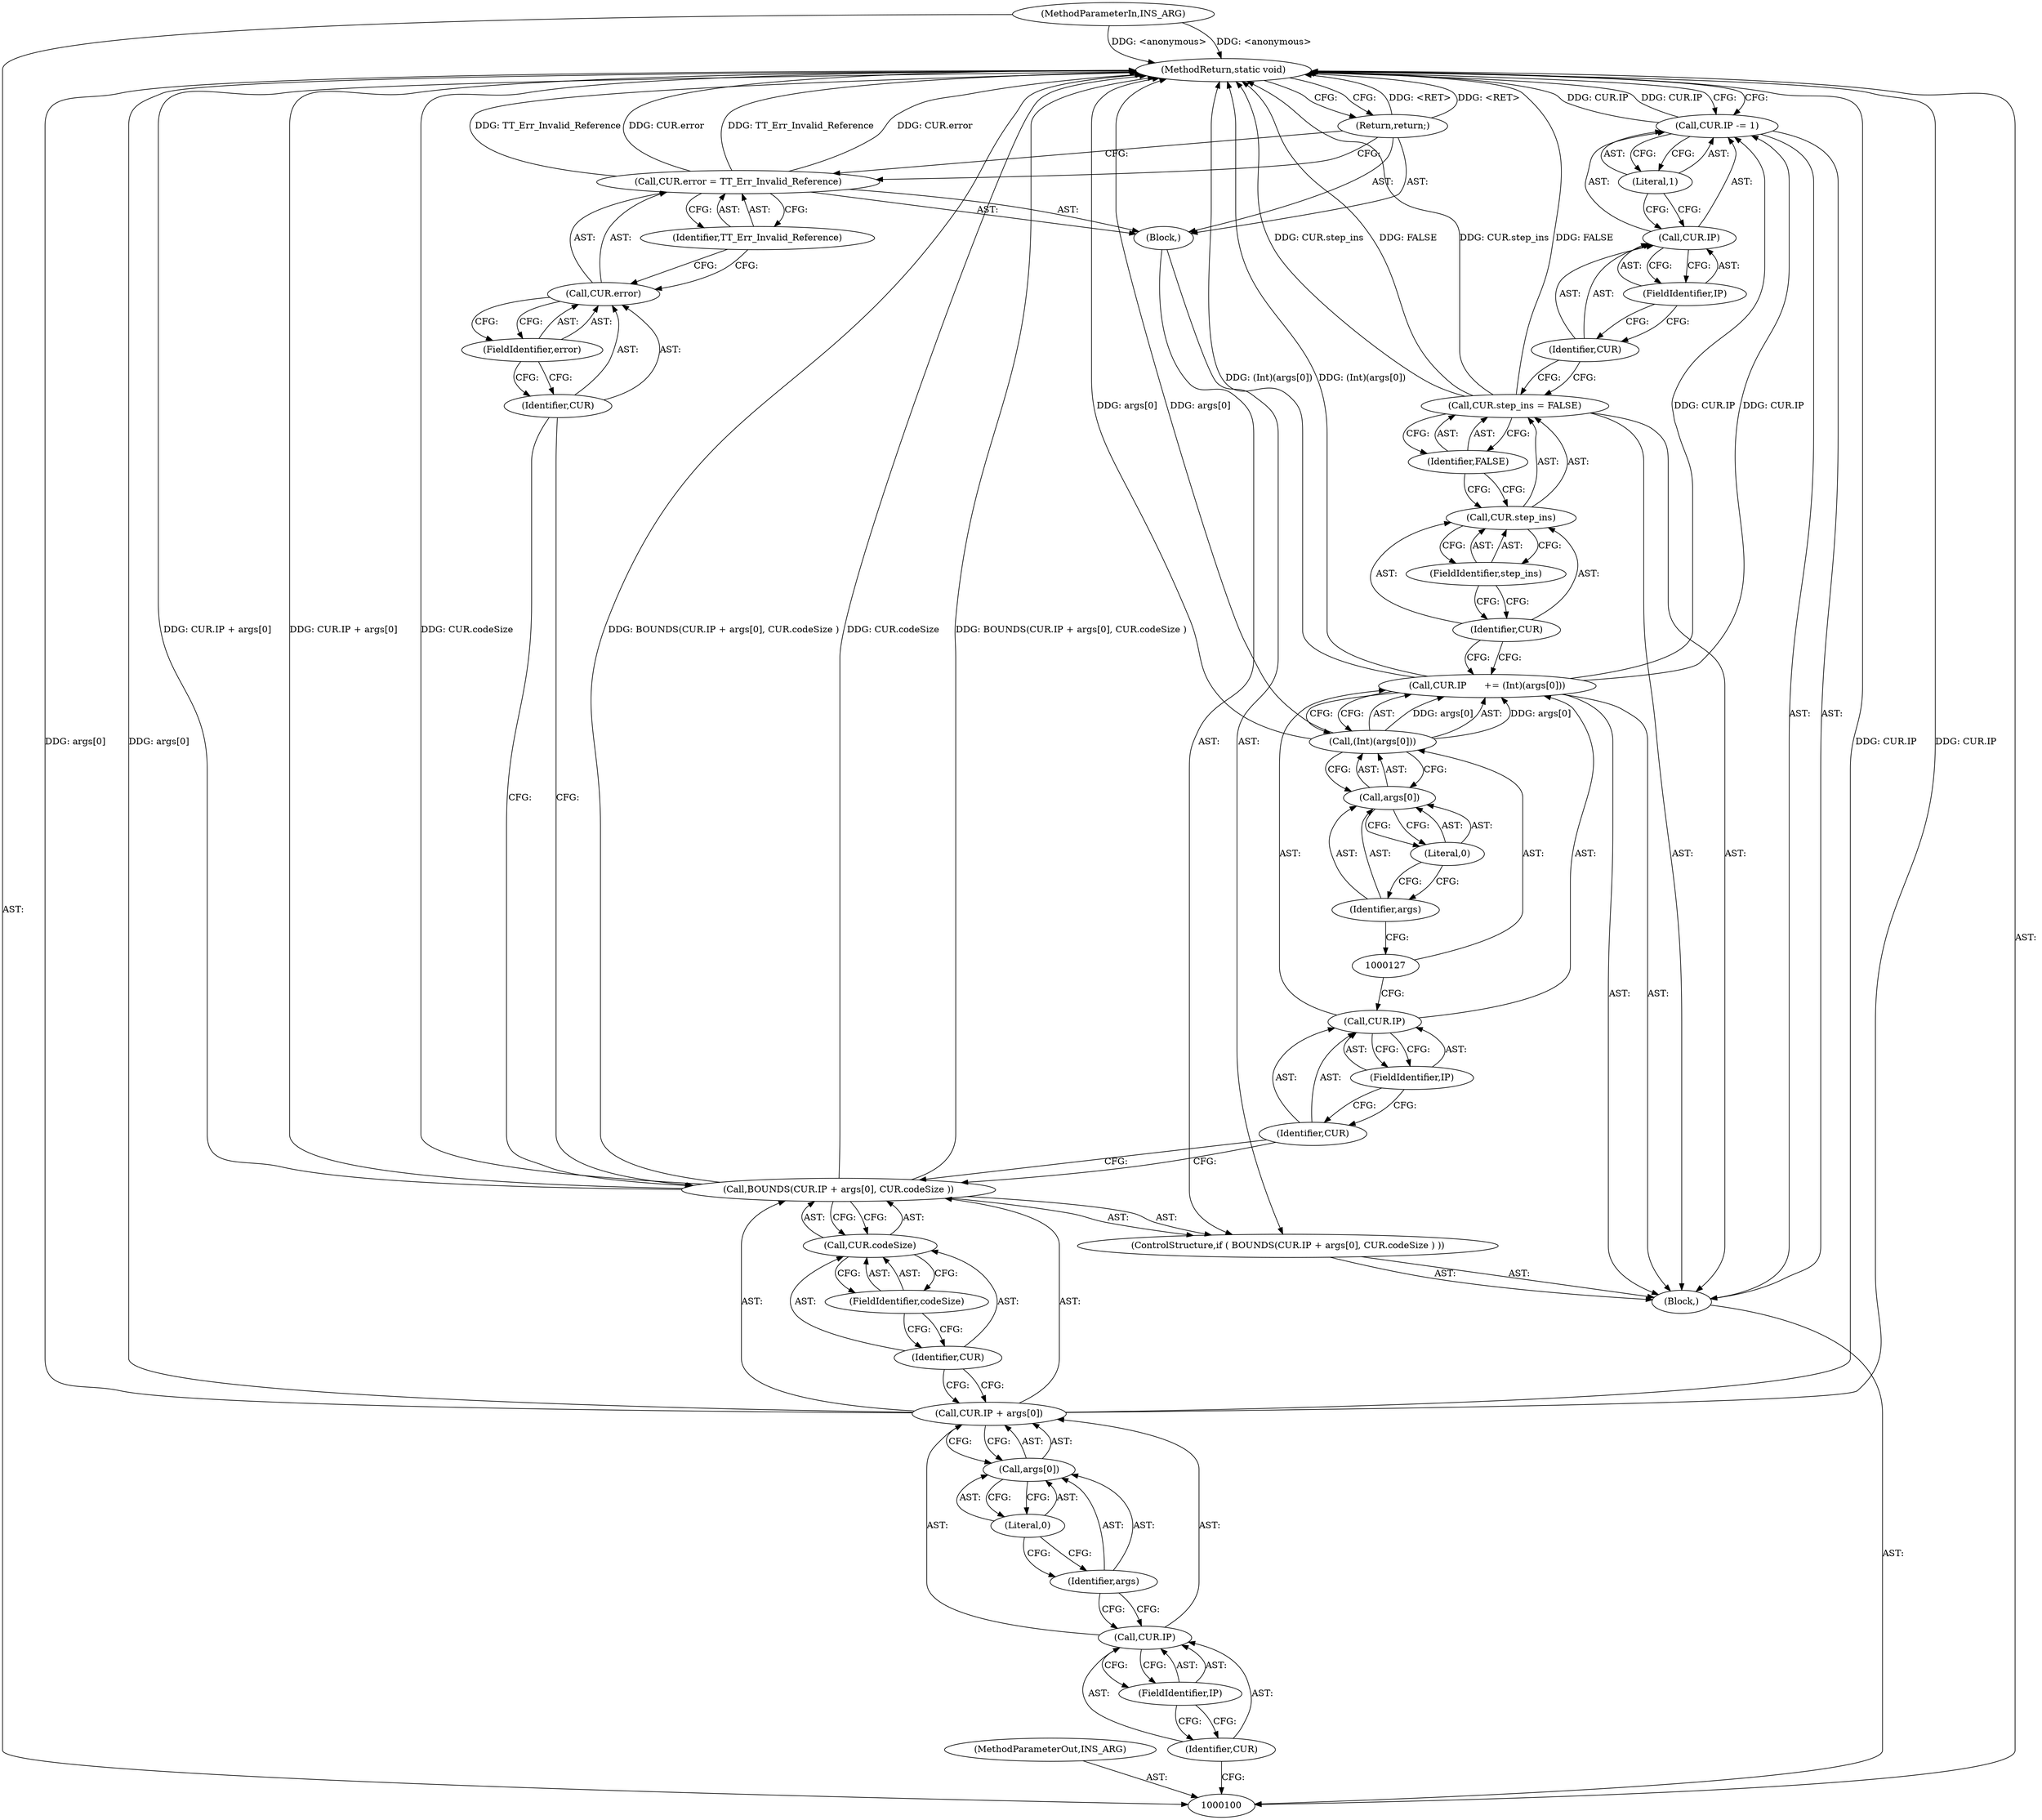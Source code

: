 digraph "0_ghostscript_c501a58f8d5650c8ba21d447c0d6f07eafcb0f15" {
"1000101" [label="(MethodParameterIn,INS_ARG)"];
"1000188" [label="(MethodParameterOut,INS_ARG)"];
"1000141" [label="(MethodReturn,static void)"];
"1000135" [label="(Identifier,FALSE)"];
"1000131" [label="(Call,CUR.step_ins = FALSE)"];
"1000132" [label="(Call,CUR.step_ins)"];
"1000133" [label="(Identifier,CUR)"];
"1000134" [label="(FieldIdentifier,step_ins)"];
"1000139" [label="(FieldIdentifier,IP)"];
"1000140" [label="(Literal,1)"];
"1000136" [label="(Call,CUR.IP -= 1)"];
"1000137" [label="(Call,CUR.IP)"];
"1000138" [label="(Identifier,CUR)"];
"1000102" [label="(Block,)"];
"1000105" [label="(Call,CUR.IP + args[0])"];
"1000106" [label="(Call,CUR.IP)"];
"1000107" [label="(Identifier,CUR)"];
"1000108" [label="(FieldIdentifier,IP)"];
"1000109" [label="(Call,args[0])"];
"1000110" [label="(Identifier,args)"];
"1000111" [label="(Literal,0)"];
"1000112" [label="(Call,CUR.codeSize)"];
"1000113" [label="(Identifier,CUR)"];
"1000114" [label="(FieldIdentifier,codeSize)"];
"1000103" [label="(ControlStructure,if ( BOUNDS(CUR.IP + args[0], CUR.codeSize ) ))"];
"1000104" [label="(Call,BOUNDS(CUR.IP + args[0], CUR.codeSize ))"];
"1000115" [label="(Block,)"];
"1000119" [label="(FieldIdentifier,error)"];
"1000120" [label="(Identifier,TT_Err_Invalid_Reference)"];
"1000116" [label="(Call,CUR.error = TT_Err_Invalid_Reference)"];
"1000117" [label="(Call,CUR.error)"];
"1000118" [label="(Identifier,CUR)"];
"1000121" [label="(Return,return;)"];
"1000126" [label="(Call,(Int)(args[0]))"];
"1000128" [label="(Call,args[0])"];
"1000129" [label="(Identifier,args)"];
"1000130" [label="(Literal,0)"];
"1000122" [label="(Call,CUR.IP      += (Int)(args[0]))"];
"1000123" [label="(Call,CUR.IP)"];
"1000124" [label="(Identifier,CUR)"];
"1000125" [label="(FieldIdentifier,IP)"];
"1000101" -> "1000100"  [label="AST: "];
"1000101" -> "1000141"  [label="DDG: <anonymous>"];
"1000188" -> "1000100"  [label="AST: "];
"1000141" -> "1000100"  [label="AST: "];
"1000141" -> "1000121"  [label="CFG: "];
"1000141" -> "1000136"  [label="CFG: "];
"1000121" -> "1000141"  [label="DDG: <RET>"];
"1000116" -> "1000141"  [label="DDG: CUR.error"];
"1000116" -> "1000141"  [label="DDG: TT_Err_Invalid_Reference"];
"1000122" -> "1000141"  [label="DDG: (Int)(args[0])"];
"1000104" -> "1000141"  [label="DDG: BOUNDS(CUR.IP + args[0], CUR.codeSize )"];
"1000104" -> "1000141"  [label="DDG: CUR.IP + args[0]"];
"1000104" -> "1000141"  [label="DDG: CUR.codeSize"];
"1000131" -> "1000141"  [label="DDG: CUR.step_ins"];
"1000131" -> "1000141"  [label="DDG: FALSE"];
"1000126" -> "1000141"  [label="DDG: args[0]"];
"1000101" -> "1000141"  [label="DDG: <anonymous>"];
"1000136" -> "1000141"  [label="DDG: CUR.IP"];
"1000105" -> "1000141"  [label="DDG: CUR.IP"];
"1000105" -> "1000141"  [label="DDG: args[0]"];
"1000135" -> "1000131"  [label="AST: "];
"1000135" -> "1000132"  [label="CFG: "];
"1000131" -> "1000135"  [label="CFG: "];
"1000131" -> "1000102"  [label="AST: "];
"1000131" -> "1000135"  [label="CFG: "];
"1000132" -> "1000131"  [label="AST: "];
"1000135" -> "1000131"  [label="AST: "];
"1000138" -> "1000131"  [label="CFG: "];
"1000131" -> "1000141"  [label="DDG: CUR.step_ins"];
"1000131" -> "1000141"  [label="DDG: FALSE"];
"1000132" -> "1000131"  [label="AST: "];
"1000132" -> "1000134"  [label="CFG: "];
"1000133" -> "1000132"  [label="AST: "];
"1000134" -> "1000132"  [label="AST: "];
"1000135" -> "1000132"  [label="CFG: "];
"1000133" -> "1000132"  [label="AST: "];
"1000133" -> "1000122"  [label="CFG: "];
"1000134" -> "1000133"  [label="CFG: "];
"1000134" -> "1000132"  [label="AST: "];
"1000134" -> "1000133"  [label="CFG: "];
"1000132" -> "1000134"  [label="CFG: "];
"1000139" -> "1000137"  [label="AST: "];
"1000139" -> "1000138"  [label="CFG: "];
"1000137" -> "1000139"  [label="CFG: "];
"1000140" -> "1000136"  [label="AST: "];
"1000140" -> "1000137"  [label="CFG: "];
"1000136" -> "1000140"  [label="CFG: "];
"1000136" -> "1000102"  [label="AST: "];
"1000136" -> "1000140"  [label="CFG: "];
"1000137" -> "1000136"  [label="AST: "];
"1000140" -> "1000136"  [label="AST: "];
"1000141" -> "1000136"  [label="CFG: "];
"1000136" -> "1000141"  [label="DDG: CUR.IP"];
"1000122" -> "1000136"  [label="DDG: CUR.IP"];
"1000137" -> "1000136"  [label="AST: "];
"1000137" -> "1000139"  [label="CFG: "];
"1000138" -> "1000137"  [label="AST: "];
"1000139" -> "1000137"  [label="AST: "];
"1000140" -> "1000137"  [label="CFG: "];
"1000138" -> "1000137"  [label="AST: "];
"1000138" -> "1000131"  [label="CFG: "];
"1000139" -> "1000138"  [label="CFG: "];
"1000102" -> "1000100"  [label="AST: "];
"1000103" -> "1000102"  [label="AST: "];
"1000122" -> "1000102"  [label="AST: "];
"1000131" -> "1000102"  [label="AST: "];
"1000136" -> "1000102"  [label="AST: "];
"1000105" -> "1000104"  [label="AST: "];
"1000105" -> "1000109"  [label="CFG: "];
"1000106" -> "1000105"  [label="AST: "];
"1000109" -> "1000105"  [label="AST: "];
"1000113" -> "1000105"  [label="CFG: "];
"1000105" -> "1000141"  [label="DDG: CUR.IP"];
"1000105" -> "1000141"  [label="DDG: args[0]"];
"1000106" -> "1000105"  [label="AST: "];
"1000106" -> "1000108"  [label="CFG: "];
"1000107" -> "1000106"  [label="AST: "];
"1000108" -> "1000106"  [label="AST: "];
"1000110" -> "1000106"  [label="CFG: "];
"1000107" -> "1000106"  [label="AST: "];
"1000107" -> "1000100"  [label="CFG: "];
"1000108" -> "1000107"  [label="CFG: "];
"1000108" -> "1000106"  [label="AST: "];
"1000108" -> "1000107"  [label="CFG: "];
"1000106" -> "1000108"  [label="CFG: "];
"1000109" -> "1000105"  [label="AST: "];
"1000109" -> "1000111"  [label="CFG: "];
"1000110" -> "1000109"  [label="AST: "];
"1000111" -> "1000109"  [label="AST: "];
"1000105" -> "1000109"  [label="CFG: "];
"1000110" -> "1000109"  [label="AST: "];
"1000110" -> "1000106"  [label="CFG: "];
"1000111" -> "1000110"  [label="CFG: "];
"1000111" -> "1000109"  [label="AST: "];
"1000111" -> "1000110"  [label="CFG: "];
"1000109" -> "1000111"  [label="CFG: "];
"1000112" -> "1000104"  [label="AST: "];
"1000112" -> "1000114"  [label="CFG: "];
"1000113" -> "1000112"  [label="AST: "];
"1000114" -> "1000112"  [label="AST: "];
"1000104" -> "1000112"  [label="CFG: "];
"1000113" -> "1000112"  [label="AST: "];
"1000113" -> "1000105"  [label="CFG: "];
"1000114" -> "1000113"  [label="CFG: "];
"1000114" -> "1000112"  [label="AST: "];
"1000114" -> "1000113"  [label="CFG: "];
"1000112" -> "1000114"  [label="CFG: "];
"1000103" -> "1000102"  [label="AST: "];
"1000104" -> "1000103"  [label="AST: "];
"1000115" -> "1000103"  [label="AST: "];
"1000104" -> "1000103"  [label="AST: "];
"1000104" -> "1000112"  [label="CFG: "];
"1000105" -> "1000104"  [label="AST: "];
"1000112" -> "1000104"  [label="AST: "];
"1000118" -> "1000104"  [label="CFG: "];
"1000124" -> "1000104"  [label="CFG: "];
"1000104" -> "1000141"  [label="DDG: BOUNDS(CUR.IP + args[0], CUR.codeSize )"];
"1000104" -> "1000141"  [label="DDG: CUR.IP + args[0]"];
"1000104" -> "1000141"  [label="DDG: CUR.codeSize"];
"1000115" -> "1000103"  [label="AST: "];
"1000116" -> "1000115"  [label="AST: "];
"1000121" -> "1000115"  [label="AST: "];
"1000119" -> "1000117"  [label="AST: "];
"1000119" -> "1000118"  [label="CFG: "];
"1000117" -> "1000119"  [label="CFG: "];
"1000120" -> "1000116"  [label="AST: "];
"1000120" -> "1000117"  [label="CFG: "];
"1000116" -> "1000120"  [label="CFG: "];
"1000116" -> "1000115"  [label="AST: "];
"1000116" -> "1000120"  [label="CFG: "];
"1000117" -> "1000116"  [label="AST: "];
"1000120" -> "1000116"  [label="AST: "];
"1000121" -> "1000116"  [label="CFG: "];
"1000116" -> "1000141"  [label="DDG: CUR.error"];
"1000116" -> "1000141"  [label="DDG: TT_Err_Invalid_Reference"];
"1000117" -> "1000116"  [label="AST: "];
"1000117" -> "1000119"  [label="CFG: "];
"1000118" -> "1000117"  [label="AST: "];
"1000119" -> "1000117"  [label="AST: "];
"1000120" -> "1000117"  [label="CFG: "];
"1000118" -> "1000117"  [label="AST: "];
"1000118" -> "1000104"  [label="CFG: "];
"1000119" -> "1000118"  [label="CFG: "];
"1000121" -> "1000115"  [label="AST: "];
"1000121" -> "1000116"  [label="CFG: "];
"1000141" -> "1000121"  [label="CFG: "];
"1000121" -> "1000141"  [label="DDG: <RET>"];
"1000126" -> "1000122"  [label="AST: "];
"1000126" -> "1000128"  [label="CFG: "];
"1000127" -> "1000126"  [label="AST: "];
"1000128" -> "1000126"  [label="AST: "];
"1000122" -> "1000126"  [label="CFG: "];
"1000126" -> "1000141"  [label="DDG: args[0]"];
"1000126" -> "1000122"  [label="DDG: args[0]"];
"1000128" -> "1000126"  [label="AST: "];
"1000128" -> "1000130"  [label="CFG: "];
"1000129" -> "1000128"  [label="AST: "];
"1000130" -> "1000128"  [label="AST: "];
"1000126" -> "1000128"  [label="CFG: "];
"1000129" -> "1000128"  [label="AST: "];
"1000129" -> "1000127"  [label="CFG: "];
"1000130" -> "1000129"  [label="CFG: "];
"1000130" -> "1000128"  [label="AST: "];
"1000130" -> "1000129"  [label="CFG: "];
"1000128" -> "1000130"  [label="CFG: "];
"1000122" -> "1000102"  [label="AST: "];
"1000122" -> "1000126"  [label="CFG: "];
"1000123" -> "1000122"  [label="AST: "];
"1000126" -> "1000122"  [label="AST: "];
"1000133" -> "1000122"  [label="CFG: "];
"1000122" -> "1000141"  [label="DDG: (Int)(args[0])"];
"1000126" -> "1000122"  [label="DDG: args[0]"];
"1000122" -> "1000136"  [label="DDG: CUR.IP"];
"1000123" -> "1000122"  [label="AST: "];
"1000123" -> "1000125"  [label="CFG: "];
"1000124" -> "1000123"  [label="AST: "];
"1000125" -> "1000123"  [label="AST: "];
"1000127" -> "1000123"  [label="CFG: "];
"1000124" -> "1000123"  [label="AST: "];
"1000124" -> "1000104"  [label="CFG: "];
"1000125" -> "1000124"  [label="CFG: "];
"1000125" -> "1000123"  [label="AST: "];
"1000125" -> "1000124"  [label="CFG: "];
"1000123" -> "1000125"  [label="CFG: "];
}
